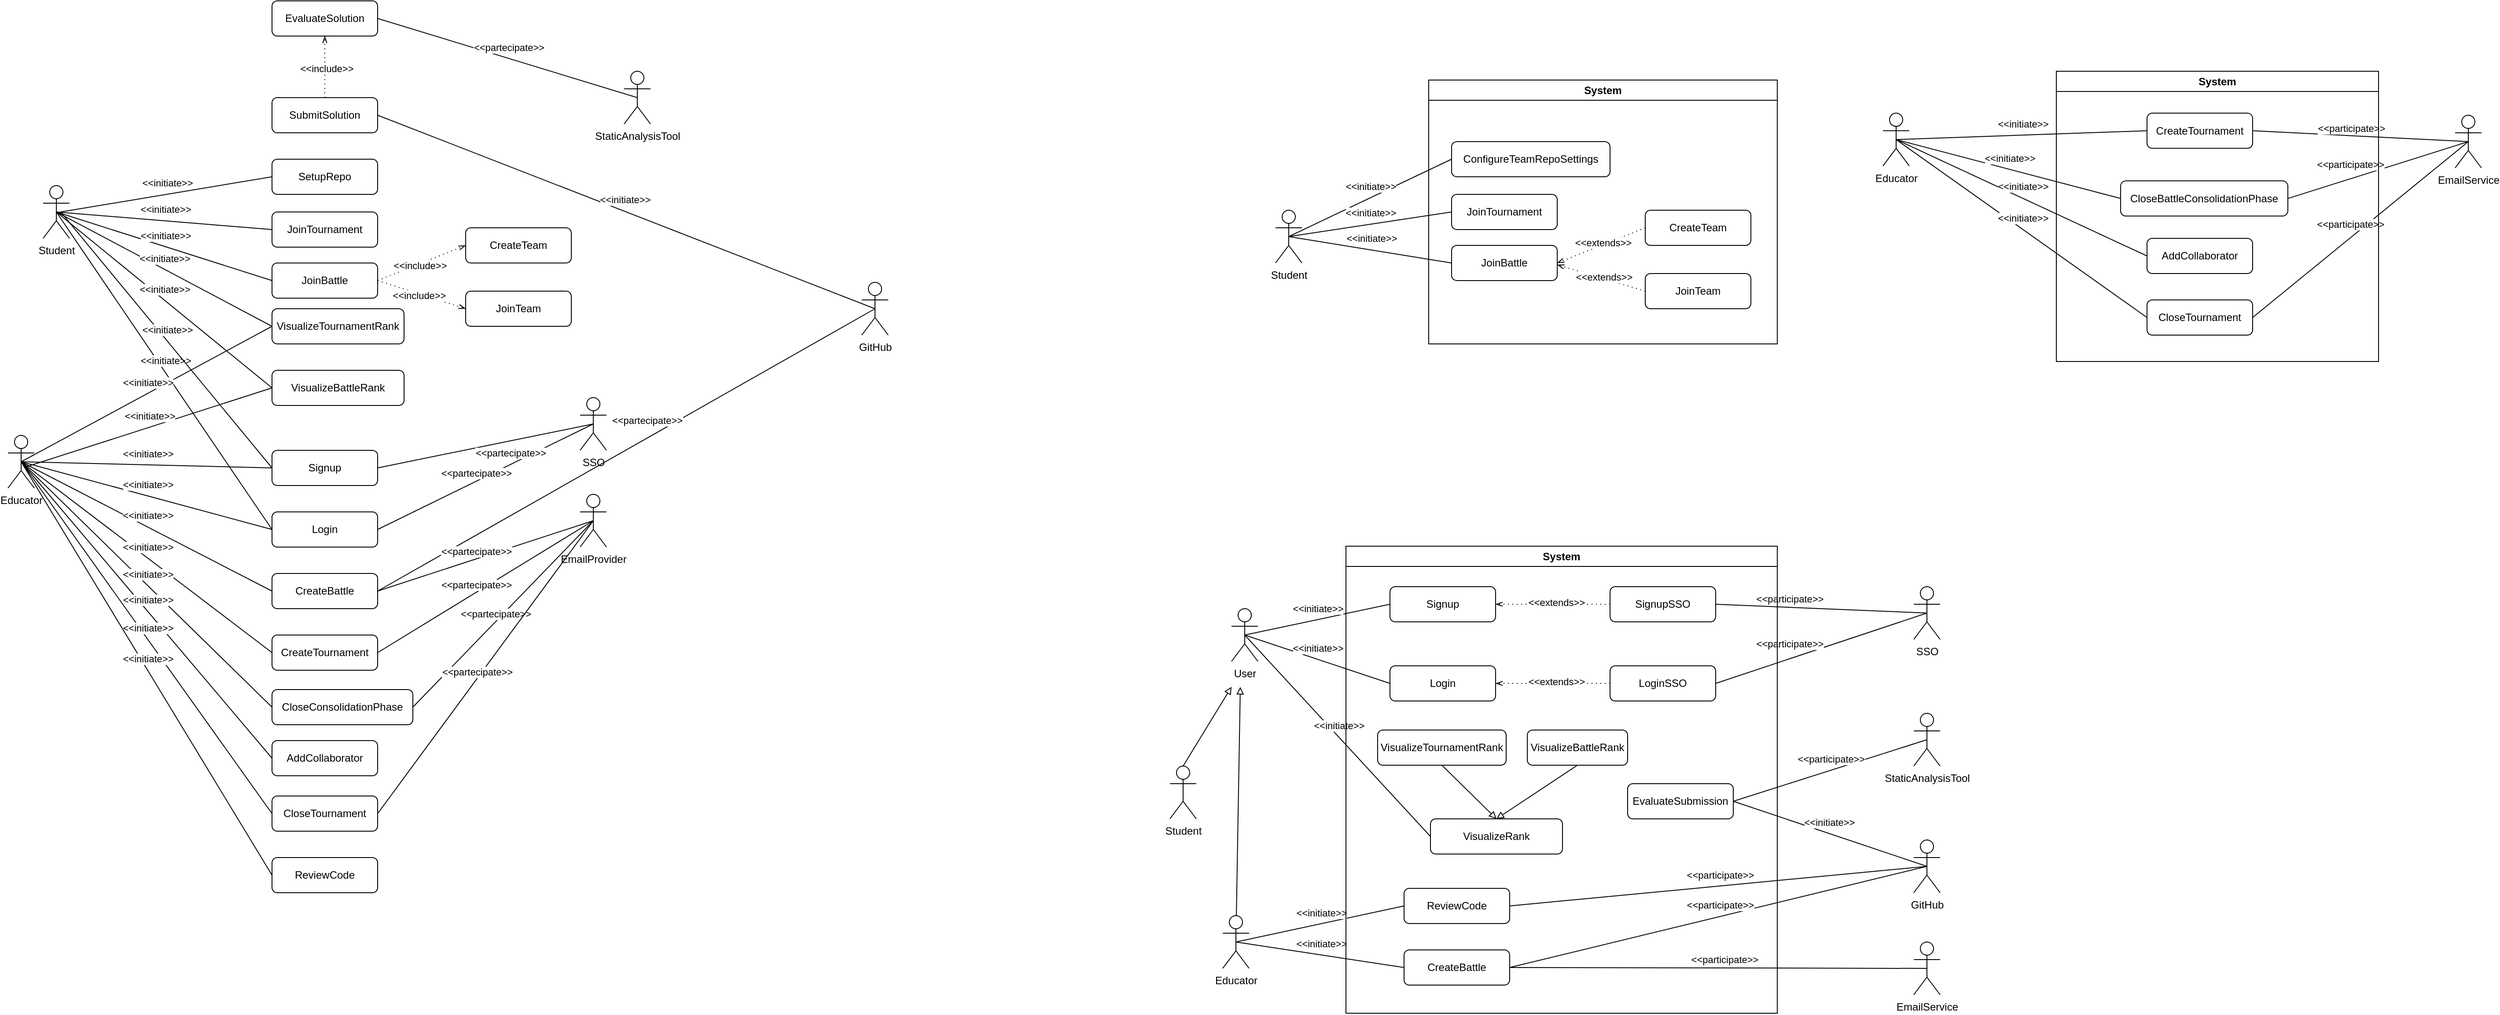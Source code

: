 <mxfile version="22.0.3" type="device">
  <diagram name="Pagina-1" id="O6z_qQVsr-AhyW7QLf9T">
    <mxGraphModel dx="1449" dy="769" grid="1" gridSize="10" guides="1" tooltips="1" connect="1" arrows="1" fold="1" page="1" pageScale="1" pageWidth="1654" pageHeight="2336" math="0" shadow="0">
      <root>
        <mxCell id="0" />
        <mxCell id="1" parent="0" />
        <mxCell id="rVPL7PVAZbZfCyDNaHfz-1" value="StaticAnalysisTool" style="shape=umlActor;verticalLabelPosition=bottom;verticalAlign=top;html=1;outlineConnect=0;" parent="1" vertex="1">
          <mxGeometry x="840" y="250" width="30" height="60" as="geometry" />
        </mxCell>
        <mxCell id="rVPL7PVAZbZfCyDNaHfz-2" value="Student" style="shape=umlActor;verticalLabelPosition=bottom;verticalAlign=top;html=1;outlineConnect=0;" parent="1" vertex="1">
          <mxGeometry x="180" y="380" width="30" height="60" as="geometry" />
        </mxCell>
        <mxCell id="rVPL7PVAZbZfCyDNaHfz-3" value="Educator" style="shape=umlActor;verticalLabelPosition=bottom;verticalAlign=top;html=1;outlineConnect=0;" parent="1" vertex="1">
          <mxGeometry x="140" y="664" width="30" height="60" as="geometry" />
        </mxCell>
        <mxCell id="rVPL7PVAZbZfCyDNaHfz-4" value="SSO" style="shape=umlActor;verticalLabelPosition=bottom;verticalAlign=top;html=1;outlineConnect=0;" parent="1" vertex="1">
          <mxGeometry x="790" y="621" width="30" height="60" as="geometry" />
        </mxCell>
        <mxCell id="rVPL7PVAZbZfCyDNaHfz-6" value="GitHub" style="shape=umlActor;verticalLabelPosition=bottom;verticalAlign=top;html=1;outlineConnect=0;" parent="1" vertex="1">
          <mxGeometry x="1110" y="490" width="30" height="60" as="geometry" />
        </mxCell>
        <mxCell id="rVPL7PVAZbZfCyDNaHfz-9" value="CreateBattle" style="rounded=1;whiteSpace=wrap;html=1;" parent="1" vertex="1">
          <mxGeometry x="440" y="821" width="120" height="40" as="geometry" />
        </mxCell>
        <mxCell id="rVPL7PVAZbZfCyDNaHfz-10" value="CreateTournament" style="rounded=1;whiteSpace=wrap;html=1;" parent="1" vertex="1">
          <mxGeometry x="440" y="891" width="120" height="40" as="geometry" />
        </mxCell>
        <mxCell id="rVPL7PVAZbZfCyDNaHfz-11" value="CloseConsolidationPhase" style="rounded=1;whiteSpace=wrap;html=1;" parent="1" vertex="1">
          <mxGeometry x="440" y="953" width="160" height="40" as="geometry" />
        </mxCell>
        <mxCell id="rVPL7PVAZbZfCyDNaHfz-12" value="CloseTournament" style="rounded=1;whiteSpace=wrap;html=1;" parent="1" vertex="1">
          <mxGeometry x="440" y="1074" width="120" height="40" as="geometry" />
        </mxCell>
        <mxCell id="rVPL7PVAZbZfCyDNaHfz-14" value="Login" style="rounded=1;whiteSpace=wrap;html=1;" parent="1" vertex="1">
          <mxGeometry x="440" y="751" width="120" height="40" as="geometry" />
        </mxCell>
        <mxCell id="rVPL7PVAZbZfCyDNaHfz-15" value="Signup" style="rounded=1;whiteSpace=wrap;html=1;" parent="1" vertex="1">
          <mxGeometry x="440" y="681" width="120" height="40" as="geometry" />
        </mxCell>
        <mxCell id="rVPL7PVAZbZfCyDNaHfz-16" value="SetupRepo" style="rounded=1;whiteSpace=wrap;html=1;" parent="1" vertex="1">
          <mxGeometry x="440" y="350" width="120" height="40" as="geometry" />
        </mxCell>
        <mxCell id="rVPL7PVAZbZfCyDNaHfz-17" value="ReviewCode" style="rounded=1;whiteSpace=wrap;html=1;" parent="1" vertex="1">
          <mxGeometry x="440" y="1144" width="120" height="40" as="geometry" />
        </mxCell>
        <mxCell id="rVPL7PVAZbZfCyDNaHfz-18" value="SubmitSolution" style="rounded=1;whiteSpace=wrap;html=1;" parent="1" vertex="1">
          <mxGeometry x="440" y="280" width="120" height="40" as="geometry" />
        </mxCell>
        <mxCell id="rVPL7PVAZbZfCyDNaHfz-19" value="VisualizeTournamentRank" style="rounded=1;whiteSpace=wrap;html=1;" parent="1" vertex="1">
          <mxGeometry x="440" y="520" width="150" height="40" as="geometry" />
        </mxCell>
        <mxCell id="rVPL7PVAZbZfCyDNaHfz-20" value="EvaluateSolution" style="rounded=1;whiteSpace=wrap;html=1;" parent="1" vertex="1">
          <mxGeometry x="440" y="170" width="120" height="40" as="geometry" />
        </mxCell>
        <mxCell id="rVPL7PVAZbZfCyDNaHfz-21" value="AddCollaborator" style="rounded=1;whiteSpace=wrap;html=1;" parent="1" vertex="1">
          <mxGeometry x="440" y="1011" width="120" height="40" as="geometry" />
        </mxCell>
        <mxCell id="rVPL7PVAZbZfCyDNaHfz-22" value="JoinTournament" style="rounded=1;whiteSpace=wrap;html=1;" parent="1" vertex="1">
          <mxGeometry x="440" y="410" width="120" height="40" as="geometry" />
        </mxCell>
        <mxCell id="rVPL7PVAZbZfCyDNaHfz-23" value="JoinBattle" style="rounded=1;whiteSpace=wrap;html=1;" parent="1" vertex="1">
          <mxGeometry x="440" y="468" width="120" height="40" as="geometry" />
        </mxCell>
        <mxCell id="rVPL7PVAZbZfCyDNaHfz-34" value="" style="fontSize=12;html=1;endFill=0;startFill=0;endSize=6;startSize=6;dashed=1;dashPattern=1 4;endArrow=openThin;startArrow=none;rounded=0;entryX=0.5;entryY=1;entryDx=0;entryDy=0;exitX=0.5;exitY=0;exitDx=0;exitDy=0;" parent="1" source="rVPL7PVAZbZfCyDNaHfz-18" target="rVPL7PVAZbZfCyDNaHfz-20" edge="1">
          <mxGeometry width="160" relative="1" as="geometry">
            <mxPoint x="680" y="410" as="sourcePoint" />
            <mxPoint x="910" y="451" as="targetPoint" />
          </mxGeometry>
        </mxCell>
        <mxCell id="rVPL7PVAZbZfCyDNaHfz-79" value="&amp;lt;&amp;lt;include&amp;gt;&amp;gt;" style="edgeLabel;html=1;align=center;verticalAlign=middle;resizable=0;points=[];" parent="rVPL7PVAZbZfCyDNaHfz-34" vertex="1" connectable="0">
          <mxGeometry x="-0.053" y="-2" relative="1" as="geometry">
            <mxPoint as="offset" />
          </mxGeometry>
        </mxCell>
        <mxCell id="rVPL7PVAZbZfCyDNaHfz-36" value="" style="endArrow=none;html=1;rounded=0;exitX=1;exitY=0.5;exitDx=0;exitDy=0;entryX=0.5;entryY=0.5;entryDx=0;entryDy=0;entryPerimeter=0;" parent="1" source="rVPL7PVAZbZfCyDNaHfz-14" target="rVPL7PVAZbZfCyDNaHfz-4" edge="1">
          <mxGeometry width="50" height="50" relative="1" as="geometry">
            <mxPoint x="740" y="730" as="sourcePoint" />
            <mxPoint x="790" y="680" as="targetPoint" />
          </mxGeometry>
        </mxCell>
        <mxCell id="rVPL7PVAZbZfCyDNaHfz-38" value="&amp;lt;&amp;lt;partecipate&amp;gt;&amp;gt;" style="edgeLabel;html=1;align=center;verticalAlign=middle;resizable=0;points=[];" parent="rVPL7PVAZbZfCyDNaHfz-36" vertex="1" connectable="0">
          <mxGeometry x="-0.087" y="-1" relative="1" as="geometry">
            <mxPoint y="-10" as="offset" />
          </mxGeometry>
        </mxCell>
        <mxCell id="rVPL7PVAZbZfCyDNaHfz-40" value="" style="endArrow=none;html=1;rounded=0;exitX=0.5;exitY=0.5;exitDx=0;exitDy=0;exitPerimeter=0;entryX=0;entryY=0.5;entryDx=0;entryDy=0;" parent="1" source="rVPL7PVAZbZfCyDNaHfz-3" target="rVPL7PVAZbZfCyDNaHfz-14" edge="1">
          <mxGeometry width="50" height="50" relative="1" as="geometry">
            <mxPoint x="420" y="620" as="sourcePoint" />
            <mxPoint x="470" y="570" as="targetPoint" />
          </mxGeometry>
        </mxCell>
        <mxCell id="rVPL7PVAZbZfCyDNaHfz-41" value="&amp;lt;&amp;lt;initiate&amp;gt;&amp;gt;" style="edgeLabel;html=1;align=center;verticalAlign=middle;resizable=0;points=[];" parent="rVPL7PVAZbZfCyDNaHfz-40" vertex="1" connectable="0">
          <mxGeometry x="0.007" relative="1" as="geometry">
            <mxPoint y="-13" as="offset" />
          </mxGeometry>
        </mxCell>
        <mxCell id="rVPL7PVAZbZfCyDNaHfz-42" value="" style="endArrow=none;html=1;rounded=0;exitX=0.5;exitY=0.5;exitDx=0;exitDy=0;exitPerimeter=0;entryX=0;entryY=0.5;entryDx=0;entryDy=0;" parent="1" source="rVPL7PVAZbZfCyDNaHfz-2" target="rVPL7PVAZbZfCyDNaHfz-14" edge="1">
          <mxGeometry width="50" height="50" relative="1" as="geometry">
            <mxPoint x="205" y="600" as="sourcePoint" />
            <mxPoint x="450" y="634" as="targetPoint" />
          </mxGeometry>
        </mxCell>
        <mxCell id="rVPL7PVAZbZfCyDNaHfz-43" value="&amp;lt;&amp;lt;initiate&amp;gt;&amp;gt;" style="edgeLabel;html=1;align=center;verticalAlign=middle;resizable=0;points=[];" parent="rVPL7PVAZbZfCyDNaHfz-42" vertex="1" connectable="0">
          <mxGeometry x="0.007" relative="1" as="geometry">
            <mxPoint y="-13" as="offset" />
          </mxGeometry>
        </mxCell>
        <mxCell id="rVPL7PVAZbZfCyDNaHfz-44" value="" style="endArrow=none;html=1;rounded=0;entryX=0;entryY=0.5;entryDx=0;entryDy=0;" parent="1" target="rVPL7PVAZbZfCyDNaHfz-15" edge="1">
          <mxGeometry width="50" height="50" relative="1" as="geometry">
            <mxPoint x="200" y="410" as="sourcePoint" />
            <mxPoint x="585" y="454" as="targetPoint" />
          </mxGeometry>
        </mxCell>
        <mxCell id="rVPL7PVAZbZfCyDNaHfz-45" value="&amp;lt;&amp;lt;initiate&amp;gt;&amp;gt;" style="edgeLabel;html=1;align=center;verticalAlign=middle;resizable=0;points=[];" parent="rVPL7PVAZbZfCyDNaHfz-44" vertex="1" connectable="0">
          <mxGeometry x="0.007" relative="1" as="geometry">
            <mxPoint y="-13" as="offset" />
          </mxGeometry>
        </mxCell>
        <mxCell id="rVPL7PVAZbZfCyDNaHfz-46" value="" style="endArrow=none;html=1;rounded=0;entryX=0;entryY=0.5;entryDx=0;entryDy=0;exitX=0.5;exitY=0.5;exitDx=0;exitDy=0;exitPerimeter=0;" parent="1" source="rVPL7PVAZbZfCyDNaHfz-3" target="rVPL7PVAZbZfCyDNaHfz-15" edge="1">
          <mxGeometry width="50" height="50" relative="1" as="geometry">
            <mxPoint x="310" y="650" as="sourcePoint" />
            <mxPoint x="555" y="684" as="targetPoint" />
          </mxGeometry>
        </mxCell>
        <mxCell id="rVPL7PVAZbZfCyDNaHfz-47" value="&amp;lt;&amp;lt;initiate&amp;gt;&amp;gt;" style="edgeLabel;html=1;align=center;verticalAlign=middle;resizable=0;points=[];" parent="rVPL7PVAZbZfCyDNaHfz-46" vertex="1" connectable="0">
          <mxGeometry x="0.007" relative="1" as="geometry">
            <mxPoint y="-13" as="offset" />
          </mxGeometry>
        </mxCell>
        <mxCell id="rVPL7PVAZbZfCyDNaHfz-48" value="" style="endArrow=none;html=1;rounded=0;exitX=1;exitY=0.5;exitDx=0;exitDy=0;entryX=0.5;entryY=0.5;entryDx=0;entryDy=0;entryPerimeter=0;" parent="1" source="rVPL7PVAZbZfCyDNaHfz-15" target="rVPL7PVAZbZfCyDNaHfz-4" edge="1">
          <mxGeometry width="50" height="50" relative="1" as="geometry">
            <mxPoint x="680" y="660" as="sourcePoint" />
            <mxPoint x="1050" y="660" as="targetPoint" />
          </mxGeometry>
        </mxCell>
        <mxCell id="rVPL7PVAZbZfCyDNaHfz-49" value="&amp;lt;&amp;lt;partecipate&amp;gt;&amp;gt;" style="edgeLabel;html=1;align=center;verticalAlign=middle;resizable=0;points=[];" parent="rVPL7PVAZbZfCyDNaHfz-48" vertex="1" connectable="0">
          <mxGeometry x="-0.087" y="-1" relative="1" as="geometry">
            <mxPoint x="39" y="5" as="offset" />
          </mxGeometry>
        </mxCell>
        <mxCell id="rVPL7PVAZbZfCyDNaHfz-50" value="" style="endArrow=none;html=1;rounded=0;entryX=0;entryY=0.5;entryDx=0;entryDy=0;" parent="1" target="rVPL7PVAZbZfCyDNaHfz-16" edge="1">
          <mxGeometry width="50" height="50" relative="1" as="geometry">
            <mxPoint x="200" y="410" as="sourcePoint" />
            <mxPoint x="520" y="544" as="targetPoint" />
          </mxGeometry>
        </mxCell>
        <mxCell id="rVPL7PVAZbZfCyDNaHfz-51" value="&amp;lt;&amp;lt;initiate&amp;gt;&amp;gt;" style="edgeLabel;html=1;align=center;verticalAlign=middle;resizable=0;points=[];" parent="rVPL7PVAZbZfCyDNaHfz-50" vertex="1" connectable="0">
          <mxGeometry x="0.007" relative="1" as="geometry">
            <mxPoint y="-13" as="offset" />
          </mxGeometry>
        </mxCell>
        <mxCell id="rVPL7PVAZbZfCyDNaHfz-56" value="" style="endArrow=none;html=1;rounded=0;entryX=0;entryY=0.5;entryDx=0;entryDy=0;exitX=0.5;exitY=0.5;exitDx=0;exitDy=0;exitPerimeter=0;" parent="1" source="rVPL7PVAZbZfCyDNaHfz-2" target="rVPL7PVAZbZfCyDNaHfz-19" edge="1">
          <mxGeometry width="50" height="50" relative="1" as="geometry">
            <mxPoint x="260" y="320" as="sourcePoint" />
            <mxPoint x="500" y="280" as="targetPoint" />
          </mxGeometry>
        </mxCell>
        <mxCell id="rVPL7PVAZbZfCyDNaHfz-57" value="&amp;lt;&amp;lt;initiate&amp;gt;&amp;gt;" style="edgeLabel;html=1;align=center;verticalAlign=middle;resizable=0;points=[];" parent="rVPL7PVAZbZfCyDNaHfz-56" vertex="1" connectable="0">
          <mxGeometry x="0.007" relative="1" as="geometry">
            <mxPoint y="-13" as="offset" />
          </mxGeometry>
        </mxCell>
        <mxCell id="rVPL7PVAZbZfCyDNaHfz-58" value="" style="endArrow=none;html=1;rounded=0;entryX=0;entryY=0.5;entryDx=0;entryDy=0;exitX=0.5;exitY=0.5;exitDx=0;exitDy=0;exitPerimeter=0;" parent="1" source="rVPL7PVAZbZfCyDNaHfz-2" target="rVPL7PVAZbZfCyDNaHfz-22" edge="1">
          <mxGeometry width="50" height="50" relative="1" as="geometry">
            <mxPoint x="320" y="430" as="sourcePoint" />
            <mxPoint x="560" y="390" as="targetPoint" />
          </mxGeometry>
        </mxCell>
        <mxCell id="rVPL7PVAZbZfCyDNaHfz-59" value="&amp;lt;&amp;lt;initiate&amp;gt;&amp;gt;" style="edgeLabel;html=1;align=center;verticalAlign=middle;resizable=0;points=[];" parent="rVPL7PVAZbZfCyDNaHfz-58" vertex="1" connectable="0">
          <mxGeometry x="0.007" relative="1" as="geometry">
            <mxPoint y="-13" as="offset" />
          </mxGeometry>
        </mxCell>
        <mxCell id="rVPL7PVAZbZfCyDNaHfz-60" value="" style="endArrow=none;html=1;rounded=0;entryX=0;entryY=0.5;entryDx=0;entryDy=0;exitX=0.5;exitY=0.5;exitDx=0;exitDy=0;exitPerimeter=0;" parent="1" source="rVPL7PVAZbZfCyDNaHfz-2" target="rVPL7PVAZbZfCyDNaHfz-23" edge="1">
          <mxGeometry width="50" height="50" relative="1" as="geometry">
            <mxPoint x="370" y="450" as="sourcePoint" />
            <mxPoint x="610" y="410" as="targetPoint" />
          </mxGeometry>
        </mxCell>
        <mxCell id="rVPL7PVAZbZfCyDNaHfz-61" value="&amp;lt;&amp;lt;initiate&amp;gt;&amp;gt;" style="edgeLabel;html=1;align=center;verticalAlign=middle;resizable=0;points=[];" parent="rVPL7PVAZbZfCyDNaHfz-60" vertex="1" connectable="0">
          <mxGeometry x="0.007" relative="1" as="geometry">
            <mxPoint y="-13" as="offset" />
          </mxGeometry>
        </mxCell>
        <mxCell id="rVPL7PVAZbZfCyDNaHfz-62" value="" style="endArrow=none;html=1;rounded=0;exitX=0.5;exitY=0.5;exitDx=0;exitDy=0;exitPerimeter=0;entryX=0;entryY=0.5;entryDx=0;entryDy=0;" parent="1" source="rVPL7PVAZbZfCyDNaHfz-3" target="rVPL7PVAZbZfCyDNaHfz-9" edge="1">
          <mxGeometry width="50" height="50" relative="1" as="geometry">
            <mxPoint x="270" y="660" as="sourcePoint" />
            <mxPoint x="515" y="694" as="targetPoint" />
          </mxGeometry>
        </mxCell>
        <mxCell id="rVPL7PVAZbZfCyDNaHfz-63" value="&amp;lt;&amp;lt;initiate&amp;gt;&amp;gt;" style="edgeLabel;html=1;align=center;verticalAlign=middle;resizable=0;points=[];" parent="rVPL7PVAZbZfCyDNaHfz-62" vertex="1" connectable="0">
          <mxGeometry x="0.007" relative="1" as="geometry">
            <mxPoint y="-13" as="offset" />
          </mxGeometry>
        </mxCell>
        <mxCell id="rVPL7PVAZbZfCyDNaHfz-64" value="" style="endArrow=none;html=1;rounded=0;exitX=1;exitY=0.5;exitDx=0;exitDy=0;entryX=0.5;entryY=0.5;entryDx=0;entryDy=0;entryPerimeter=0;" parent="1" source="rVPL7PVAZbZfCyDNaHfz-9" target="rVPL7PVAZbZfCyDNaHfz-6" edge="1">
          <mxGeometry width="50" height="50" relative="1" as="geometry">
            <mxPoint x="730" y="360" as="sourcePoint" />
            <mxPoint x="975" y="394" as="targetPoint" />
          </mxGeometry>
        </mxCell>
        <mxCell id="rVPL7PVAZbZfCyDNaHfz-65" value="&amp;lt;&amp;lt;partecipate&amp;gt;&amp;gt;" style="edgeLabel;html=1;align=center;verticalAlign=middle;resizable=0;points=[];" parent="rVPL7PVAZbZfCyDNaHfz-64" vertex="1" connectable="0">
          <mxGeometry x="0.007" relative="1" as="geometry">
            <mxPoint x="21" y="-33" as="offset" />
          </mxGeometry>
        </mxCell>
        <mxCell id="rVPL7PVAZbZfCyDNaHfz-66" value="" style="endArrow=none;html=1;rounded=0;exitX=1;exitY=0.5;exitDx=0;exitDy=0;entryX=0.5;entryY=0.5;entryDx=0;entryDy=0;entryPerimeter=0;" parent="1" source="rVPL7PVAZbZfCyDNaHfz-20" target="rVPL7PVAZbZfCyDNaHfz-1" edge="1">
          <mxGeometry width="50" height="50" relative="1" as="geometry">
            <mxPoint x="790" y="440" as="sourcePoint" />
            <mxPoint x="1035" y="474" as="targetPoint" />
          </mxGeometry>
        </mxCell>
        <mxCell id="rVPL7PVAZbZfCyDNaHfz-67" value="&amp;lt;&amp;lt;partecipate&amp;gt;&amp;gt;" style="edgeLabel;html=1;align=center;verticalAlign=middle;resizable=0;points=[];" parent="rVPL7PVAZbZfCyDNaHfz-66" vertex="1" connectable="0">
          <mxGeometry x="0.007" relative="1" as="geometry">
            <mxPoint y="-13" as="offset" />
          </mxGeometry>
        </mxCell>
        <mxCell id="rVPL7PVAZbZfCyDNaHfz-68" value="" style="endArrow=none;html=1;rounded=0;exitX=0.5;exitY=0.5;exitDx=0;exitDy=0;exitPerimeter=0;entryX=0;entryY=0.5;entryDx=0;entryDy=0;" parent="1" source="rVPL7PVAZbZfCyDNaHfz-3" target="rVPL7PVAZbZfCyDNaHfz-10" edge="1">
          <mxGeometry width="50" height="50" relative="1" as="geometry">
            <mxPoint x="280" y="670" as="sourcePoint" />
            <mxPoint x="525" y="774" as="targetPoint" />
          </mxGeometry>
        </mxCell>
        <mxCell id="rVPL7PVAZbZfCyDNaHfz-69" value="&amp;lt;&amp;lt;initiate&amp;gt;&amp;gt;" style="edgeLabel;html=1;align=center;verticalAlign=middle;resizable=0;points=[];" parent="rVPL7PVAZbZfCyDNaHfz-68" vertex="1" connectable="0">
          <mxGeometry x="0.007" relative="1" as="geometry">
            <mxPoint y="-13" as="offset" />
          </mxGeometry>
        </mxCell>
        <mxCell id="rVPL7PVAZbZfCyDNaHfz-70" value="" style="endArrow=none;html=1;rounded=0;exitX=0.5;exitY=0.5;exitDx=0;exitDy=0;exitPerimeter=0;entryX=0;entryY=0.5;entryDx=0;entryDy=0;" parent="1" source="rVPL7PVAZbZfCyDNaHfz-3" target="rVPL7PVAZbZfCyDNaHfz-11" edge="1">
          <mxGeometry width="50" height="50" relative="1" as="geometry">
            <mxPoint x="320" y="720" as="sourcePoint" />
            <mxPoint x="565" y="894" as="targetPoint" />
          </mxGeometry>
        </mxCell>
        <mxCell id="rVPL7PVAZbZfCyDNaHfz-71" value="&amp;lt;&amp;lt;initiate&amp;gt;&amp;gt;" style="edgeLabel;html=1;align=center;verticalAlign=middle;resizable=0;points=[];" parent="rVPL7PVAZbZfCyDNaHfz-70" vertex="1" connectable="0">
          <mxGeometry x="0.007" relative="1" as="geometry">
            <mxPoint y="-13" as="offset" />
          </mxGeometry>
        </mxCell>
        <mxCell id="rVPL7PVAZbZfCyDNaHfz-72" value="" style="endArrow=none;html=1;rounded=0;exitX=0.5;exitY=0.5;exitDx=0;exitDy=0;exitPerimeter=0;entryX=0;entryY=0.5;entryDx=0;entryDy=0;" parent="1" source="rVPL7PVAZbZfCyDNaHfz-3" target="rVPL7PVAZbZfCyDNaHfz-21" edge="1">
          <mxGeometry width="50" height="50" relative="1" as="geometry">
            <mxPoint x="290" y="790" as="sourcePoint" />
            <mxPoint x="535" y="964" as="targetPoint" />
          </mxGeometry>
        </mxCell>
        <mxCell id="rVPL7PVAZbZfCyDNaHfz-73" value="&amp;lt;&amp;lt;initiate&amp;gt;&amp;gt;" style="edgeLabel;html=1;align=center;verticalAlign=middle;resizable=0;points=[];" parent="rVPL7PVAZbZfCyDNaHfz-72" vertex="1" connectable="0">
          <mxGeometry x="0.007" relative="1" as="geometry">
            <mxPoint y="-13" as="offset" />
          </mxGeometry>
        </mxCell>
        <mxCell id="rVPL7PVAZbZfCyDNaHfz-74" value="" style="endArrow=none;html=1;rounded=0;exitX=0.5;exitY=0.5;exitDx=0;exitDy=0;exitPerimeter=0;entryX=0;entryY=0.5;entryDx=0;entryDy=0;" parent="1" source="rVPL7PVAZbZfCyDNaHfz-3" target="rVPL7PVAZbZfCyDNaHfz-12" edge="1">
          <mxGeometry width="50" height="50" relative="1" as="geometry">
            <mxPoint x="280" y="780" as="sourcePoint" />
            <mxPoint x="525" y="1074" as="targetPoint" />
          </mxGeometry>
        </mxCell>
        <mxCell id="rVPL7PVAZbZfCyDNaHfz-75" value="&amp;lt;&amp;lt;initiate&amp;gt;&amp;gt;" style="edgeLabel;html=1;align=center;verticalAlign=middle;resizable=0;points=[];" parent="rVPL7PVAZbZfCyDNaHfz-74" vertex="1" connectable="0">
          <mxGeometry x="0.007" relative="1" as="geometry">
            <mxPoint y="-13" as="offset" />
          </mxGeometry>
        </mxCell>
        <mxCell id="rVPL7PVAZbZfCyDNaHfz-76" value="" style="endArrow=none;html=1;rounded=0;exitX=0.5;exitY=0.5;exitDx=0;exitDy=0;exitPerimeter=0;entryX=0;entryY=0.5;entryDx=0;entryDy=0;" parent="1" source="rVPL7PVAZbZfCyDNaHfz-3" target="rVPL7PVAZbZfCyDNaHfz-17" edge="1">
          <mxGeometry width="50" height="50" relative="1" as="geometry">
            <mxPoint x="270" y="890" as="sourcePoint" />
            <mxPoint x="515" y="1247" as="targetPoint" />
          </mxGeometry>
        </mxCell>
        <mxCell id="rVPL7PVAZbZfCyDNaHfz-77" value="&amp;lt;&amp;lt;initiate&amp;gt;&amp;gt;" style="edgeLabel;html=1;align=center;verticalAlign=middle;resizable=0;points=[];" parent="rVPL7PVAZbZfCyDNaHfz-76" vertex="1" connectable="0">
          <mxGeometry x="0.007" relative="1" as="geometry">
            <mxPoint y="-13" as="offset" />
          </mxGeometry>
        </mxCell>
        <mxCell id="rVPL7PVAZbZfCyDNaHfz-81" value="" style="endArrow=none;html=1;rounded=0;exitX=0.5;exitY=0.5;exitDx=0;exitDy=0;exitPerimeter=0;entryX=1;entryY=0.5;entryDx=0;entryDy=0;" parent="1" source="rVPL7PVAZbZfCyDNaHfz-6" target="rVPL7PVAZbZfCyDNaHfz-18" edge="1">
          <mxGeometry width="50" height="50" relative="1" as="geometry">
            <mxPoint x="970" y="390" as="sourcePoint" />
            <mxPoint x="1215" y="747" as="targetPoint" />
          </mxGeometry>
        </mxCell>
        <mxCell id="rVPL7PVAZbZfCyDNaHfz-82" value="&amp;lt;&amp;lt;initiate&amp;gt;&amp;gt;" style="edgeLabel;html=1;align=center;verticalAlign=middle;resizable=0;points=[];" parent="rVPL7PVAZbZfCyDNaHfz-81" vertex="1" connectable="0">
          <mxGeometry x="0.007" relative="1" as="geometry">
            <mxPoint y="-13" as="offset" />
          </mxGeometry>
        </mxCell>
        <mxCell id="rVPL7PVAZbZfCyDNaHfz-83" value="" style="endArrow=none;html=1;rounded=0;entryX=0;entryY=0.5;entryDx=0;entryDy=0;exitX=0.5;exitY=0.5;exitDx=0;exitDy=0;exitPerimeter=0;" parent="1" source="rVPL7PVAZbZfCyDNaHfz-3" target="rVPL7PVAZbZfCyDNaHfz-19" edge="1">
          <mxGeometry width="50" height="50" relative="1" as="geometry">
            <mxPoint x="200" y="540" as="sourcePoint" />
            <mxPoint x="445" y="360" as="targetPoint" />
          </mxGeometry>
        </mxCell>
        <mxCell id="rVPL7PVAZbZfCyDNaHfz-84" value="&amp;lt;&amp;lt;initiate&amp;gt;&amp;gt;" style="edgeLabel;html=1;align=center;verticalAlign=middle;resizable=0;points=[];" parent="rVPL7PVAZbZfCyDNaHfz-83" vertex="1" connectable="0">
          <mxGeometry x="0.007" relative="1" as="geometry">
            <mxPoint y="-13" as="offset" />
          </mxGeometry>
        </mxCell>
        <mxCell id="rVPL7PVAZbZfCyDNaHfz-86" value="EmailProvider" style="shape=umlActor;verticalLabelPosition=bottom;verticalAlign=top;html=1;outlineConnect=0;" parent="1" vertex="1">
          <mxGeometry x="790" y="731" width="30" height="60" as="geometry" />
        </mxCell>
        <mxCell id="rVPL7PVAZbZfCyDNaHfz-89" value="" style="endArrow=none;html=1;rounded=0;exitX=1;exitY=0.5;exitDx=0;exitDy=0;entryX=0.5;entryY=0.5;entryDx=0;entryDy=0;entryPerimeter=0;" parent="1" source="rVPL7PVAZbZfCyDNaHfz-9" target="rVPL7PVAZbZfCyDNaHfz-86" edge="1">
          <mxGeometry width="50" height="50" relative="1" as="geometry">
            <mxPoint x="710" y="750" as="sourcePoint" />
            <mxPoint x="962" y="779" as="targetPoint" />
          </mxGeometry>
        </mxCell>
        <mxCell id="rVPL7PVAZbZfCyDNaHfz-90" value="&amp;lt;&amp;lt;partecipate&amp;gt;&amp;gt;" style="edgeLabel;html=1;align=center;verticalAlign=middle;resizable=0;points=[];" parent="rVPL7PVAZbZfCyDNaHfz-89" vertex="1" connectable="0">
          <mxGeometry x="-0.087" y="-1" relative="1" as="geometry">
            <mxPoint y="-10" as="offset" />
          </mxGeometry>
        </mxCell>
        <mxCell id="rVPL7PVAZbZfCyDNaHfz-91" value="" style="endArrow=none;html=1;rounded=0;exitX=1;exitY=0.5;exitDx=0;exitDy=0;entryX=0.5;entryY=0.5;entryDx=0;entryDy=0;entryPerimeter=0;" parent="1" source="rVPL7PVAZbZfCyDNaHfz-10" target="rVPL7PVAZbZfCyDNaHfz-86" edge="1">
          <mxGeometry width="50" height="50" relative="1" as="geometry">
            <mxPoint x="670" y="820" as="sourcePoint" />
            <mxPoint x="922" y="849" as="targetPoint" />
          </mxGeometry>
        </mxCell>
        <mxCell id="rVPL7PVAZbZfCyDNaHfz-92" value="&amp;lt;&amp;lt;partecipate&amp;gt;&amp;gt;" style="edgeLabel;html=1;align=center;verticalAlign=middle;resizable=0;points=[];" parent="rVPL7PVAZbZfCyDNaHfz-91" vertex="1" connectable="0">
          <mxGeometry x="-0.087" y="-1" relative="1" as="geometry">
            <mxPoint y="-10" as="offset" />
          </mxGeometry>
        </mxCell>
        <mxCell id="rVPL7PVAZbZfCyDNaHfz-93" value="" style="endArrow=none;html=1;rounded=0;exitX=1;exitY=0.5;exitDx=0;exitDy=0;entryX=0.5;entryY=0.5;entryDx=0;entryDy=0;entryPerimeter=0;" parent="1" source="rVPL7PVAZbZfCyDNaHfz-11" target="rVPL7PVAZbZfCyDNaHfz-86" edge="1">
          <mxGeometry width="50" height="50" relative="1" as="geometry">
            <mxPoint x="660" y="840" as="sourcePoint" />
            <mxPoint x="905" y="790" as="targetPoint" />
          </mxGeometry>
        </mxCell>
        <mxCell id="rVPL7PVAZbZfCyDNaHfz-94" value="&amp;lt;&amp;lt;partecipate&amp;gt;&amp;gt;" style="edgeLabel;html=1;align=center;verticalAlign=middle;resizable=0;points=[];" parent="rVPL7PVAZbZfCyDNaHfz-93" vertex="1" connectable="0">
          <mxGeometry x="-0.087" y="-1" relative="1" as="geometry">
            <mxPoint y="-10" as="offset" />
          </mxGeometry>
        </mxCell>
        <mxCell id="rVPL7PVAZbZfCyDNaHfz-95" value="" style="endArrow=none;html=1;rounded=0;exitX=1;exitY=0.5;exitDx=0;exitDy=0;entryX=0.5;entryY=0.5;entryDx=0;entryDy=0;entryPerimeter=0;" parent="1" source="rVPL7PVAZbZfCyDNaHfz-12" target="rVPL7PVAZbZfCyDNaHfz-86" edge="1">
          <mxGeometry width="50" height="50" relative="1" as="geometry">
            <mxPoint x="660" y="910" as="sourcePoint" />
            <mxPoint x="905" y="860" as="targetPoint" />
          </mxGeometry>
        </mxCell>
        <mxCell id="rVPL7PVAZbZfCyDNaHfz-96" value="&amp;lt;&amp;lt;partecipate&amp;gt;&amp;gt;" style="edgeLabel;html=1;align=center;verticalAlign=middle;resizable=0;points=[];" parent="rVPL7PVAZbZfCyDNaHfz-95" vertex="1" connectable="0">
          <mxGeometry x="-0.087" y="-1" relative="1" as="geometry">
            <mxPoint y="-10" as="offset" />
          </mxGeometry>
        </mxCell>
        <mxCell id="PyNmNO64CMn-PJXGECaU-3" value="CreateTeam" style="rounded=1;whiteSpace=wrap;html=1;" parent="1" vertex="1">
          <mxGeometry x="660" y="428" width="120" height="40" as="geometry" />
        </mxCell>
        <mxCell id="PyNmNO64CMn-PJXGECaU-4" value="JoinTeam" style="rounded=1;whiteSpace=wrap;html=1;" parent="1" vertex="1">
          <mxGeometry x="660" y="500" width="120" height="40" as="geometry" />
        </mxCell>
        <mxCell id="PyNmNO64CMn-PJXGECaU-7" value="" style="fontSize=12;html=1;endFill=0;startFill=0;endSize=6;startSize=6;dashed=1;dashPattern=1 4;endArrow=openThin;startArrow=none;rounded=0;entryX=0;entryY=0.5;entryDx=0;entryDy=0;exitX=1;exitY=0.5;exitDx=0;exitDy=0;" parent="1" source="rVPL7PVAZbZfCyDNaHfz-23" target="PyNmNO64CMn-PJXGECaU-3" edge="1">
          <mxGeometry width="160" relative="1" as="geometry">
            <mxPoint x="630" y="390" as="sourcePoint" />
            <mxPoint x="630" y="320" as="targetPoint" />
          </mxGeometry>
        </mxCell>
        <mxCell id="PyNmNO64CMn-PJXGECaU-8" value="&amp;lt;&amp;lt;include&amp;gt;&amp;gt;" style="edgeLabel;html=1;align=center;verticalAlign=middle;resizable=0;points=[];" parent="PyNmNO64CMn-PJXGECaU-7" vertex="1" connectable="0">
          <mxGeometry x="-0.053" y="-2" relative="1" as="geometry">
            <mxPoint as="offset" />
          </mxGeometry>
        </mxCell>
        <mxCell id="PyNmNO64CMn-PJXGECaU-9" value="" style="fontSize=12;html=1;endFill=0;startFill=0;endSize=6;startSize=6;dashed=1;dashPattern=1 4;endArrow=openThin;startArrow=none;rounded=0;entryX=0;entryY=0.5;entryDx=0;entryDy=0;exitX=1;exitY=0.5;exitDx=0;exitDy=0;" parent="1" source="rVPL7PVAZbZfCyDNaHfz-23" target="PyNmNO64CMn-PJXGECaU-4" edge="1">
          <mxGeometry width="160" relative="1" as="geometry">
            <mxPoint x="630" y="500" as="sourcePoint" />
            <mxPoint x="630" y="430" as="targetPoint" />
          </mxGeometry>
        </mxCell>
        <mxCell id="PyNmNO64CMn-PJXGECaU-10" value="&amp;lt;&amp;lt;include&amp;gt;&amp;gt;" style="edgeLabel;html=1;align=center;verticalAlign=middle;resizable=0;points=[];" parent="PyNmNO64CMn-PJXGECaU-9" vertex="1" connectable="0">
          <mxGeometry x="-0.053" y="-2" relative="1" as="geometry">
            <mxPoint as="offset" />
          </mxGeometry>
        </mxCell>
        <mxCell id="PyNmNO64CMn-PJXGECaU-11" value="VisualizeBattleRank" style="rounded=1;whiteSpace=wrap;html=1;" parent="1" vertex="1">
          <mxGeometry x="440" y="590" width="150" height="40" as="geometry" />
        </mxCell>
        <mxCell id="PyNmNO64CMn-PJXGECaU-12" value="" style="endArrow=none;html=1;rounded=0;entryX=0;entryY=0.5;entryDx=0;entryDy=0;" parent="1" target="PyNmNO64CMn-PJXGECaU-11" edge="1">
          <mxGeometry width="50" height="50" relative="1" as="geometry">
            <mxPoint x="160" y="700" as="sourcePoint" />
            <mxPoint x="655" y="730" as="targetPoint" />
          </mxGeometry>
        </mxCell>
        <mxCell id="PyNmNO64CMn-PJXGECaU-13" value="&amp;lt;&amp;lt;initiate&amp;gt;&amp;gt;" style="edgeLabel;html=1;align=center;verticalAlign=middle;resizable=0;points=[];" parent="PyNmNO64CMn-PJXGECaU-12" vertex="1" connectable="0">
          <mxGeometry x="0.007" relative="1" as="geometry">
            <mxPoint y="-13" as="offset" />
          </mxGeometry>
        </mxCell>
        <mxCell id="PyNmNO64CMn-PJXGECaU-14" value="" style="endArrow=none;html=1;rounded=0;entryX=0;entryY=0.5;entryDx=0;entryDy=0;exitX=0.5;exitY=0.5;exitDx=0;exitDy=0;exitPerimeter=0;" parent="1" source="rVPL7PVAZbZfCyDNaHfz-2" target="PyNmNO64CMn-PJXGECaU-11" edge="1">
          <mxGeometry width="50" height="50" relative="1" as="geometry">
            <mxPoint x="410" y="590" as="sourcePoint" />
            <mxPoint x="655" y="720" as="targetPoint" />
          </mxGeometry>
        </mxCell>
        <mxCell id="PyNmNO64CMn-PJXGECaU-15" value="&amp;lt;&amp;lt;initiate&amp;gt;&amp;gt;" style="edgeLabel;html=1;align=center;verticalAlign=middle;resizable=0;points=[];" parent="PyNmNO64CMn-PJXGECaU-14" vertex="1" connectable="0">
          <mxGeometry x="0.007" relative="1" as="geometry">
            <mxPoint y="-13" as="offset" />
          </mxGeometry>
        </mxCell>
        <mxCell id="PyNmNO64CMn-PJXGECaU-16" value="Student" style="shape=umlActor;verticalLabelPosition=bottom;verticalAlign=top;html=1;outlineConnect=0;" parent="1" vertex="1">
          <mxGeometry x="1580" y="408" width="30" height="60" as="geometry" />
        </mxCell>
        <mxCell id="PyNmNO64CMn-PJXGECaU-17" value="ConfigureTeamRepoSettings" style="rounded=1;whiteSpace=wrap;html=1;" parent="1" vertex="1">
          <mxGeometry x="1780" y="330" width="180" height="40" as="geometry" />
        </mxCell>
        <mxCell id="PyNmNO64CMn-PJXGECaU-18" value="JoinTournament" style="rounded=1;whiteSpace=wrap;html=1;" parent="1" vertex="1">
          <mxGeometry x="1780" y="390" width="120" height="40" as="geometry" />
        </mxCell>
        <mxCell id="PyNmNO64CMn-PJXGECaU-19" value="JoinBattle" style="rounded=1;whiteSpace=wrap;html=1;" parent="1" vertex="1">
          <mxGeometry x="1780" y="448" width="120" height="40" as="geometry" />
        </mxCell>
        <mxCell id="PyNmNO64CMn-PJXGECaU-21" value="" style="endArrow=none;html=1;rounded=0;entryX=0;entryY=0.5;entryDx=0;entryDy=0;exitX=0.5;exitY=0.5;exitDx=0;exitDy=0;exitPerimeter=0;" parent="1" source="PyNmNO64CMn-PJXGECaU-16" target="PyNmNO64CMn-PJXGECaU-17" edge="1">
          <mxGeometry width="50" height="50" relative="1" as="geometry">
            <mxPoint x="1540" y="390" as="sourcePoint" />
            <mxPoint x="1860" y="524" as="targetPoint" />
          </mxGeometry>
        </mxCell>
        <mxCell id="PyNmNO64CMn-PJXGECaU-22" value="&amp;lt;&amp;lt;initiate&amp;gt;&amp;gt;" style="edgeLabel;html=1;align=center;verticalAlign=middle;resizable=0;points=[];" parent="PyNmNO64CMn-PJXGECaU-21" vertex="1" connectable="0">
          <mxGeometry x="0.007" relative="1" as="geometry">
            <mxPoint y="-13" as="offset" />
          </mxGeometry>
        </mxCell>
        <mxCell id="PyNmNO64CMn-PJXGECaU-25" value="" style="endArrow=none;html=1;rounded=0;entryX=0;entryY=0.5;entryDx=0;entryDy=0;exitX=0.5;exitY=0.5;exitDx=0;exitDy=0;exitPerimeter=0;" parent="1" source="PyNmNO64CMn-PJXGECaU-16" target="PyNmNO64CMn-PJXGECaU-18" edge="1">
          <mxGeometry width="50" height="50" relative="1" as="geometry">
            <mxPoint x="1660" y="410" as="sourcePoint" />
            <mxPoint x="1900" y="370" as="targetPoint" />
          </mxGeometry>
        </mxCell>
        <mxCell id="PyNmNO64CMn-PJXGECaU-26" value="&amp;lt;&amp;lt;initiate&amp;gt;&amp;gt;" style="edgeLabel;html=1;align=center;verticalAlign=middle;resizable=0;points=[];" parent="PyNmNO64CMn-PJXGECaU-25" vertex="1" connectable="0">
          <mxGeometry x="0.007" relative="1" as="geometry">
            <mxPoint y="-13" as="offset" />
          </mxGeometry>
        </mxCell>
        <mxCell id="PyNmNO64CMn-PJXGECaU-27" value="" style="endArrow=none;html=1;rounded=0;entryX=0;entryY=0.5;entryDx=0;entryDy=0;exitX=0.5;exitY=0.5;exitDx=0;exitDy=0;exitPerimeter=0;" parent="1" source="PyNmNO64CMn-PJXGECaU-16" target="PyNmNO64CMn-PJXGECaU-19" edge="1">
          <mxGeometry width="50" height="50" relative="1" as="geometry">
            <mxPoint x="1710" y="430" as="sourcePoint" />
            <mxPoint x="1950" y="390" as="targetPoint" />
          </mxGeometry>
        </mxCell>
        <mxCell id="PyNmNO64CMn-PJXGECaU-28" value="&amp;lt;&amp;lt;initiate&amp;gt;&amp;gt;" style="edgeLabel;html=1;align=center;verticalAlign=middle;resizable=0;points=[];" parent="PyNmNO64CMn-PJXGECaU-27" vertex="1" connectable="0">
          <mxGeometry x="0.007" relative="1" as="geometry">
            <mxPoint y="-13" as="offset" />
          </mxGeometry>
        </mxCell>
        <mxCell id="PyNmNO64CMn-PJXGECaU-29" value="CreateTeam" style="rounded=1;whiteSpace=wrap;html=1;" parent="1" vertex="1">
          <mxGeometry x="2000" y="408" width="120" height="40" as="geometry" />
        </mxCell>
        <mxCell id="PyNmNO64CMn-PJXGECaU-30" value="JoinTeam" style="rounded=1;whiteSpace=wrap;html=1;" parent="1" vertex="1">
          <mxGeometry x="2000" y="480" width="120" height="40" as="geometry" />
        </mxCell>
        <mxCell id="PyNmNO64CMn-PJXGECaU-31" value="" style="fontSize=12;html=1;endFill=0;startFill=0;endSize=6;startSize=6;dashed=1;dashPattern=1 4;endArrow=openThin;startArrow=none;rounded=0;entryX=1;entryY=0.5;entryDx=0;entryDy=0;exitX=0;exitY=0.5;exitDx=0;exitDy=0;" parent="1" source="PyNmNO64CMn-PJXGECaU-29" target="PyNmNO64CMn-PJXGECaU-19" edge="1">
          <mxGeometry width="160" relative="1" as="geometry">
            <mxPoint x="1970" y="370" as="sourcePoint" />
            <mxPoint x="1970" y="300" as="targetPoint" />
          </mxGeometry>
        </mxCell>
        <mxCell id="PyNmNO64CMn-PJXGECaU-32" value="&amp;lt;&amp;lt;extends&amp;gt;&amp;gt;" style="edgeLabel;html=1;align=center;verticalAlign=middle;resizable=0;points=[];" parent="PyNmNO64CMn-PJXGECaU-31" vertex="1" connectable="0">
          <mxGeometry x="-0.053" y="-2" relative="1" as="geometry">
            <mxPoint as="offset" />
          </mxGeometry>
        </mxCell>
        <mxCell id="PyNmNO64CMn-PJXGECaU-33" value="" style="fontSize=12;html=1;endFill=0;startFill=0;endSize=6;startSize=6;dashed=1;dashPattern=1 4;endArrow=openThin;startArrow=none;rounded=0;exitX=0;exitY=0.5;exitDx=0;exitDy=0;" parent="1" source="PyNmNO64CMn-PJXGECaU-30" edge="1">
          <mxGeometry width="160" relative="1" as="geometry">
            <mxPoint x="1970" y="480" as="sourcePoint" />
            <mxPoint x="1900" y="470" as="targetPoint" />
          </mxGeometry>
        </mxCell>
        <mxCell id="PyNmNO64CMn-PJXGECaU-34" value="&amp;lt;&amp;lt;extends&amp;gt;&amp;gt;" style="edgeLabel;html=1;align=center;verticalAlign=middle;resizable=0;points=[];" parent="PyNmNO64CMn-PJXGECaU-33" vertex="1" connectable="0">
          <mxGeometry x="-0.053" y="-2" relative="1" as="geometry">
            <mxPoint as="offset" />
          </mxGeometry>
        </mxCell>
        <mxCell id="PyNmNO64CMn-PJXGECaU-36" value="StaticAnalysisTool" style="shape=umlActor;verticalLabelPosition=bottom;verticalAlign=top;html=1;outlineConnect=0;" parent="1" vertex="1">
          <mxGeometry x="2305" y="980" width="30" height="60" as="geometry" />
        </mxCell>
        <mxCell id="PyNmNO64CMn-PJXGECaU-37" value="Student" style="shape=umlActor;verticalLabelPosition=bottom;verticalAlign=top;html=1;outlineConnect=0;" parent="1" vertex="1">
          <mxGeometry x="1460" y="1040" width="30" height="60" as="geometry" />
        </mxCell>
        <mxCell id="PyNmNO64CMn-PJXGECaU-38" value="Educator" style="shape=umlActor;verticalLabelPosition=bottom;verticalAlign=top;html=1;outlineConnect=0;" parent="1" vertex="1">
          <mxGeometry x="1520" y="1210" width="30" height="60" as="geometry" />
        </mxCell>
        <mxCell id="PyNmNO64CMn-PJXGECaU-39" value="SSO" style="shape=umlActor;verticalLabelPosition=bottom;verticalAlign=top;html=1;outlineConnect=0;" parent="1" vertex="1">
          <mxGeometry x="2305" y="836" width="30" height="60" as="geometry" />
        </mxCell>
        <mxCell id="PyNmNO64CMn-PJXGECaU-40" value="GitHub" style="shape=umlActor;verticalLabelPosition=bottom;verticalAlign=top;html=1;outlineConnect=0;" parent="1" vertex="1">
          <mxGeometry x="2305" y="1124" width="30" height="60" as="geometry" />
        </mxCell>
        <mxCell id="PyNmNO64CMn-PJXGECaU-42" value="Login" style="rounded=1;whiteSpace=wrap;html=1;" parent="1" vertex="1">
          <mxGeometry x="1710" y="926" width="120" height="40" as="geometry" />
        </mxCell>
        <mxCell id="PyNmNO64CMn-PJXGECaU-43" value="Signup" style="rounded=1;whiteSpace=wrap;html=1;" parent="1" vertex="1">
          <mxGeometry x="1710" y="836" width="120" height="40" as="geometry" />
        </mxCell>
        <mxCell id="PyNmNO64CMn-PJXGECaU-52" value="" style="endArrow=none;html=1;rounded=0;exitX=1;exitY=0.5;exitDx=0;exitDy=0;entryX=0.5;entryY=0.5;entryDx=0;entryDy=0;entryPerimeter=0;" parent="1" source="vC8SmCfWpqFQRWsowJGh-3" target="PyNmNO64CMn-PJXGECaU-39" edge="1">
          <mxGeometry width="50" height="50" relative="1" as="geometry">
            <mxPoint x="2010" y="1241" as="sourcePoint" />
            <mxPoint x="2060" y="1191" as="targetPoint" />
          </mxGeometry>
        </mxCell>
        <mxCell id="PyNmNO64CMn-PJXGECaU-53" value="&amp;lt;&amp;lt;participate&amp;gt;&amp;gt;" style="edgeLabel;html=1;align=center;verticalAlign=middle;resizable=0;points=[];" parent="PyNmNO64CMn-PJXGECaU-52" vertex="1" connectable="0">
          <mxGeometry x="-0.087" y="-1" relative="1" as="geometry">
            <mxPoint x="-26" y="-10" as="offset" />
          </mxGeometry>
        </mxCell>
        <mxCell id="PyNmNO64CMn-PJXGECaU-54" value="" style="endArrow=none;html=1;rounded=0;exitX=0.5;exitY=0.5;exitDx=0;exitDy=0;exitPerimeter=0;entryX=0;entryY=0.5;entryDx=0;entryDy=0;" parent="1" source="g3QGyG_K5XYWg4N6X8E2-1" target="PyNmNO64CMn-PJXGECaU-42" edge="1">
          <mxGeometry width="50" height="50" relative="1" as="geometry">
            <mxPoint x="1690" y="1131" as="sourcePoint" />
            <mxPoint x="1740" y="1081" as="targetPoint" />
          </mxGeometry>
        </mxCell>
        <mxCell id="PyNmNO64CMn-PJXGECaU-55" value="&amp;lt;&amp;lt;initiate&amp;gt;&amp;gt;" style="edgeLabel;html=1;align=center;verticalAlign=middle;resizable=0;points=[];" parent="PyNmNO64CMn-PJXGECaU-54" vertex="1" connectable="0">
          <mxGeometry x="0.007" relative="1" as="geometry">
            <mxPoint y="-13" as="offset" />
          </mxGeometry>
        </mxCell>
        <mxCell id="PyNmNO64CMn-PJXGECaU-60" value="" style="endArrow=none;html=1;rounded=0;entryX=0;entryY=0.5;entryDx=0;entryDy=0;exitX=0.5;exitY=0.5;exitDx=0;exitDy=0;exitPerimeter=0;" parent="1" source="g3QGyG_K5XYWg4N6X8E2-1" target="PyNmNO64CMn-PJXGECaU-43" edge="1">
          <mxGeometry width="50" height="50" relative="1" as="geometry">
            <mxPoint x="1580" y="1161" as="sourcePoint" />
            <mxPoint x="1825" y="1195" as="targetPoint" />
          </mxGeometry>
        </mxCell>
        <mxCell id="PyNmNO64CMn-PJXGECaU-61" value="&amp;lt;&amp;lt;initiate&amp;gt;&amp;gt;" style="edgeLabel;html=1;align=center;verticalAlign=middle;resizable=0;points=[];" parent="PyNmNO64CMn-PJXGECaU-60" vertex="1" connectable="0">
          <mxGeometry x="0.007" relative="1" as="geometry">
            <mxPoint y="-13" as="offset" />
          </mxGeometry>
        </mxCell>
        <mxCell id="PyNmNO64CMn-PJXGECaU-62" value="" style="endArrow=none;html=1;rounded=0;exitX=1;exitY=0.5;exitDx=0;exitDy=0;entryX=0.5;entryY=0.5;entryDx=0;entryDy=0;entryPerimeter=0;" parent="1" source="vC8SmCfWpqFQRWsowJGh-4" target="PyNmNO64CMn-PJXGECaU-39" edge="1">
          <mxGeometry width="50" height="50" relative="1" as="geometry">
            <mxPoint x="1950" y="1171" as="sourcePoint" />
            <mxPoint x="2320" y="1171" as="targetPoint" />
          </mxGeometry>
        </mxCell>
        <mxCell id="PyNmNO64CMn-PJXGECaU-63" value="&amp;lt;&amp;lt;participate&amp;gt;&amp;gt;" style="edgeLabel;html=1;align=center;verticalAlign=middle;resizable=0;points=[];" parent="PyNmNO64CMn-PJXGECaU-62" vertex="1" connectable="0">
          <mxGeometry x="-0.087" y="-1" relative="1" as="geometry">
            <mxPoint x="-26" y="-12" as="offset" />
          </mxGeometry>
        </mxCell>
        <mxCell id="PyNmNO64CMn-PJXGECaU-72" value="" style="endArrow=none;html=1;rounded=0;exitX=0.5;exitY=0.5;exitDx=0;exitDy=0;exitPerimeter=0;entryX=0;entryY=0.5;entryDx=0;entryDy=0;" parent="1" source="PyNmNO64CMn-PJXGECaU-38" target="PyNmNO64CMn-PJXGECaU-41" edge="1">
          <mxGeometry width="50" height="50" relative="1" as="geometry">
            <mxPoint x="1540" y="1171" as="sourcePoint" />
            <mxPoint x="1785" y="1205" as="targetPoint" />
          </mxGeometry>
        </mxCell>
        <mxCell id="PyNmNO64CMn-PJXGECaU-73" value="&amp;lt;&amp;lt;initiate&amp;gt;&amp;gt;" style="edgeLabel;html=1;align=center;verticalAlign=middle;resizable=0;points=[];" parent="PyNmNO64CMn-PJXGECaU-72" vertex="1" connectable="0">
          <mxGeometry x="0.007" relative="1" as="geometry">
            <mxPoint y="-13" as="offset" />
          </mxGeometry>
        </mxCell>
        <mxCell id="PyNmNO64CMn-PJXGECaU-76" value="" style="endArrow=none;html=1;rounded=0;exitX=1;exitY=0.5;exitDx=0;exitDy=0;entryX=0.5;entryY=0.5;entryDx=0;entryDy=0;entryPerimeter=0;" parent="1" source="PyNmNO64CMn-PJXGECaU-45" target="PyNmNO64CMn-PJXGECaU-36" edge="1">
          <mxGeometry width="50" height="50" relative="1" as="geometry">
            <mxPoint x="2630" y="1106" as="sourcePoint" />
            <mxPoint x="2875" y="1140" as="targetPoint" />
          </mxGeometry>
        </mxCell>
        <mxCell id="PyNmNO64CMn-PJXGECaU-77" value="&amp;lt;&amp;lt;participate&amp;gt;&amp;gt;" style="edgeLabel;html=1;align=center;verticalAlign=middle;resizable=0;points=[];" parent="PyNmNO64CMn-PJXGECaU-76" vertex="1" connectable="0">
          <mxGeometry x="0.007" relative="1" as="geometry">
            <mxPoint y="-13" as="offset" />
          </mxGeometry>
        </mxCell>
        <mxCell id="PyNmNO64CMn-PJXGECaU-81" value="" style="endArrow=none;html=1;rounded=0;exitX=0.5;exitY=0.5;exitDx=0;exitDy=0;exitPerimeter=0;entryX=1;entryY=0.5;entryDx=0;entryDy=0;" parent="1" source="PyNmNO64CMn-PJXGECaU-40" target="PyNmNO64CMn-PJXGECaU-45" edge="1">
          <mxGeometry width="50" height="50" relative="1" as="geometry">
            <mxPoint x="2240" y="901" as="sourcePoint" />
            <mxPoint x="2485" y="1258" as="targetPoint" />
          </mxGeometry>
        </mxCell>
        <mxCell id="PyNmNO64CMn-PJXGECaU-82" value="&amp;lt;&amp;lt;initiate&amp;gt;&amp;gt;" style="edgeLabel;html=1;align=center;verticalAlign=middle;resizable=0;points=[];" parent="PyNmNO64CMn-PJXGECaU-81" vertex="1" connectable="0">
          <mxGeometry x="0.007" relative="1" as="geometry">
            <mxPoint y="-13" as="offset" />
          </mxGeometry>
        </mxCell>
        <mxCell id="PyNmNO64CMn-PJXGECaU-85" value="EmailService" style="shape=umlActor;verticalLabelPosition=bottom;verticalAlign=top;html=1;outlineConnect=0;" parent="1" vertex="1">
          <mxGeometry x="2305" y="1240" width="30" height="60" as="geometry" />
        </mxCell>
        <mxCell id="PyNmNO64CMn-PJXGECaU-86" value="" style="endArrow=none;html=1;rounded=0;exitX=1;exitY=0.5;exitDx=0;exitDy=0;entryX=0.5;entryY=0.5;entryDx=0;entryDy=0;entryPerimeter=0;" parent="1" source="PyNmNO64CMn-PJXGECaU-41" target="PyNmNO64CMn-PJXGECaU-85" edge="1">
          <mxGeometry width="50" height="50" relative="1" as="geometry">
            <mxPoint x="1980" y="1261" as="sourcePoint" />
            <mxPoint x="2232" y="1290" as="targetPoint" />
          </mxGeometry>
        </mxCell>
        <mxCell id="PyNmNO64CMn-PJXGECaU-88" value="&amp;lt;&amp;lt;participate&amp;gt;&amp;gt;" style="edgeLabel;html=1;align=center;verticalAlign=middle;resizable=0;points=[];" parent="1" vertex="1" connectable="0">
          <mxGeometry x="2090.004" y="1260.003" as="geometry" />
        </mxCell>
        <mxCell id="PyNmNO64CMn-PJXGECaU-98" value="" style="endArrow=none;html=1;rounded=0;entryX=0;entryY=0.5;entryDx=0;entryDy=0;exitX=0.5;exitY=0.5;exitDx=0;exitDy=0;exitPerimeter=0;" parent="1" source="g3QGyG_K5XYWg4N6X8E2-1" target="PyNmNO64CMn-PJXGECaU-95" edge="1">
          <mxGeometry width="50" height="50" relative="1" as="geometry">
            <mxPoint x="1680" y="1101" as="sourcePoint" />
            <mxPoint x="1925" y="1231" as="targetPoint" />
          </mxGeometry>
        </mxCell>
        <mxCell id="PyNmNO64CMn-PJXGECaU-99" value="&amp;lt;&amp;lt;initiate&amp;gt;&amp;gt;" style="edgeLabel;html=1;align=center;verticalAlign=middle;resizable=0;points=[];" parent="PyNmNO64CMn-PJXGECaU-98" vertex="1" connectable="0">
          <mxGeometry x="0.007" relative="1" as="geometry">
            <mxPoint y="-13" as="offset" />
          </mxGeometry>
        </mxCell>
        <mxCell id="PyNmNO64CMn-PJXGECaU-139" value="Educator" style="shape=umlActor;verticalLabelPosition=bottom;verticalAlign=top;html=1;outlineConnect=0;" parent="1" vertex="1">
          <mxGeometry x="2270" y="297.667" width="30" height="60" as="geometry" />
        </mxCell>
        <mxCell id="PyNmNO64CMn-PJXGECaU-141" value="CreateTournament" style="rounded=1;whiteSpace=wrap;html=1;" parent="1" vertex="1">
          <mxGeometry x="2570" y="297.667" width="120" height="40" as="geometry" />
        </mxCell>
        <mxCell id="PyNmNO64CMn-PJXGECaU-142" value="CloseBattleConsolidationPhase" style="rounded=1;whiteSpace=wrap;html=1;" parent="1" vertex="1">
          <mxGeometry x="2540" y="374.67" width="190" height="40" as="geometry" />
        </mxCell>
        <mxCell id="PyNmNO64CMn-PJXGECaU-143" value="CloseTournament" style="rounded=1;whiteSpace=wrap;html=1;" parent="1" vertex="1">
          <mxGeometry x="2570" y="509.997" width="120" height="40" as="geometry" />
        </mxCell>
        <mxCell id="PyNmNO64CMn-PJXGECaU-147" value="AddCollaborator" style="rounded=1;whiteSpace=wrap;html=1;" parent="1" vertex="1">
          <mxGeometry x="2570" y="439.997" width="120" height="40" as="geometry" />
        </mxCell>
        <mxCell id="PyNmNO64CMn-PJXGECaU-159" value="" style="endArrow=none;html=1;rounded=0;exitX=0.5;exitY=0.5;exitDx=0;exitDy=0;exitPerimeter=0;entryX=0;entryY=0.5;entryDx=0;entryDy=0;" parent="1" source="PyNmNO64CMn-PJXGECaU-139" target="PyNmNO64CMn-PJXGECaU-141" edge="1">
          <mxGeometry width="50" height="50" relative="1" as="geometry">
            <mxPoint x="2410" y="303.667" as="sourcePoint" />
            <mxPoint x="2655" y="407.667" as="targetPoint" />
          </mxGeometry>
        </mxCell>
        <mxCell id="PyNmNO64CMn-PJXGECaU-160" value="&amp;lt;&amp;lt;initiate&amp;gt;&amp;gt;" style="edgeLabel;html=1;align=center;verticalAlign=middle;resizable=0;points=[];" parent="PyNmNO64CMn-PJXGECaU-159" vertex="1" connectable="0">
          <mxGeometry x="0.007" relative="1" as="geometry">
            <mxPoint y="-13" as="offset" />
          </mxGeometry>
        </mxCell>
        <mxCell id="PyNmNO64CMn-PJXGECaU-161" value="" style="endArrow=none;html=1;rounded=0;exitX=0.5;exitY=0.5;exitDx=0;exitDy=0;exitPerimeter=0;entryX=0;entryY=0.5;entryDx=0;entryDy=0;" parent="1" source="PyNmNO64CMn-PJXGECaU-139" target="PyNmNO64CMn-PJXGECaU-142" edge="1">
          <mxGeometry width="50" height="50" relative="1" as="geometry">
            <mxPoint x="2450" y="353.667" as="sourcePoint" />
            <mxPoint x="2695" y="527.667" as="targetPoint" />
          </mxGeometry>
        </mxCell>
        <mxCell id="PyNmNO64CMn-PJXGECaU-162" value="&amp;lt;&amp;lt;initiate&amp;gt;&amp;gt;" style="edgeLabel;html=1;align=center;verticalAlign=middle;resizable=0;points=[];" parent="PyNmNO64CMn-PJXGECaU-161" vertex="1" connectable="0">
          <mxGeometry x="0.007" relative="1" as="geometry">
            <mxPoint y="-13" as="offset" />
          </mxGeometry>
        </mxCell>
        <mxCell id="PyNmNO64CMn-PJXGECaU-163" value="" style="endArrow=none;html=1;rounded=0;exitX=0.5;exitY=0.5;exitDx=0;exitDy=0;exitPerimeter=0;entryX=0;entryY=0.5;entryDx=0;entryDy=0;" parent="1" source="PyNmNO64CMn-PJXGECaU-139" target="PyNmNO64CMn-PJXGECaU-147" edge="1">
          <mxGeometry width="50" height="50" relative="1" as="geometry">
            <mxPoint x="2420" y="423.667" as="sourcePoint" />
            <mxPoint x="2665" y="597.667" as="targetPoint" />
          </mxGeometry>
        </mxCell>
        <mxCell id="PyNmNO64CMn-PJXGECaU-164" value="&amp;lt;&amp;lt;initiate&amp;gt;&amp;gt;" style="edgeLabel;html=1;align=center;verticalAlign=middle;resizable=0;points=[];" parent="PyNmNO64CMn-PJXGECaU-163" vertex="1" connectable="0">
          <mxGeometry x="0.007" relative="1" as="geometry">
            <mxPoint y="-13" as="offset" />
          </mxGeometry>
        </mxCell>
        <mxCell id="PyNmNO64CMn-PJXGECaU-165" value="" style="endArrow=none;html=1;rounded=0;exitX=0.5;exitY=0.5;exitDx=0;exitDy=0;exitPerimeter=0;entryX=0;entryY=0.5;entryDx=0;entryDy=0;" parent="1" source="PyNmNO64CMn-PJXGECaU-139" target="PyNmNO64CMn-PJXGECaU-143" edge="1">
          <mxGeometry width="50" height="50" relative="1" as="geometry">
            <mxPoint x="2410" y="413.667" as="sourcePoint" />
            <mxPoint x="2655" y="707.667" as="targetPoint" />
          </mxGeometry>
        </mxCell>
        <mxCell id="PyNmNO64CMn-PJXGECaU-166" value="&amp;lt;&amp;lt;initiate&amp;gt;&amp;gt;" style="edgeLabel;html=1;align=center;verticalAlign=middle;resizable=0;points=[];" parent="PyNmNO64CMn-PJXGECaU-165" vertex="1" connectable="0">
          <mxGeometry x="0.007" relative="1" as="geometry">
            <mxPoint y="-13" as="offset" />
          </mxGeometry>
        </mxCell>
        <mxCell id="PyNmNO64CMn-PJXGECaU-167" value="" style="endArrow=none;html=1;rounded=0;exitX=0.5;exitY=0.5;exitDx=0;exitDy=0;exitPerimeter=0;entryX=0;entryY=0.5;entryDx=0;entryDy=0;" parent="1" source="PyNmNO64CMn-PJXGECaU-38" target="PyNmNO64CMn-PJXGECaU-146" edge="1">
          <mxGeometry width="50" height="50" relative="1" as="geometry">
            <mxPoint x="1430" y="1703.667" as="sourcePoint" />
            <mxPoint x="1675" y="2060.667" as="targetPoint" />
          </mxGeometry>
        </mxCell>
        <mxCell id="PyNmNO64CMn-PJXGECaU-168" value="&amp;lt;&amp;lt;initiate&amp;gt;&amp;gt;" style="edgeLabel;html=1;align=center;verticalAlign=middle;resizable=0;points=[];" parent="PyNmNO64CMn-PJXGECaU-167" vertex="1" connectable="0">
          <mxGeometry x="0.007" relative="1" as="geometry">
            <mxPoint y="-13" as="offset" />
          </mxGeometry>
        </mxCell>
        <mxCell id="PyNmNO64CMn-PJXGECaU-169" value="EmailService" style="shape=umlActor;verticalLabelPosition=bottom;verticalAlign=top;html=1;outlineConnect=0;" parent="1" vertex="1">
          <mxGeometry x="2920" y="300" width="30" height="60" as="geometry" />
        </mxCell>
        <mxCell id="PyNmNO64CMn-PJXGECaU-172" value="" style="endArrow=none;html=1;rounded=0;exitX=1;exitY=0.5;exitDx=0;exitDy=0;entryX=0.5;entryY=0.5;entryDx=0;entryDy=0;entryPerimeter=0;" parent="1" source="PyNmNO64CMn-PJXGECaU-141" target="PyNmNO64CMn-PJXGECaU-169" edge="1">
          <mxGeometry width="50" height="50" relative="1" as="geometry">
            <mxPoint x="2800" y="453.667" as="sourcePoint" />
            <mxPoint x="3052" y="482.667" as="targetPoint" />
          </mxGeometry>
        </mxCell>
        <mxCell id="PyNmNO64CMn-PJXGECaU-173" value="&amp;lt;&amp;lt;participate&amp;gt;&amp;gt;" style="edgeLabel;html=1;align=center;verticalAlign=middle;resizable=0;points=[];" parent="PyNmNO64CMn-PJXGECaU-172" vertex="1" connectable="0">
          <mxGeometry x="-0.087" y="-1" relative="1" as="geometry">
            <mxPoint y="-10" as="offset" />
          </mxGeometry>
        </mxCell>
        <mxCell id="PyNmNO64CMn-PJXGECaU-174" value="" style="endArrow=none;html=1;rounded=0;exitX=1;exitY=0.5;exitDx=0;exitDy=0;entryX=0.5;entryY=0.5;entryDx=0;entryDy=0;entryPerimeter=0;" parent="1" source="PyNmNO64CMn-PJXGECaU-142" target="PyNmNO64CMn-PJXGECaU-169" edge="1">
          <mxGeometry width="50" height="50" relative="1" as="geometry">
            <mxPoint x="2790" y="473.667" as="sourcePoint" />
            <mxPoint x="3035" y="423.667" as="targetPoint" />
          </mxGeometry>
        </mxCell>
        <mxCell id="PyNmNO64CMn-PJXGECaU-175" value="&amp;lt;&amp;lt;participate&amp;gt;&amp;gt;" style="edgeLabel;html=1;align=center;verticalAlign=middle;resizable=0;points=[];" parent="PyNmNO64CMn-PJXGECaU-174" vertex="1" connectable="0">
          <mxGeometry x="-0.087" y="-1" relative="1" as="geometry">
            <mxPoint x="-23" y="-10" as="offset" />
          </mxGeometry>
        </mxCell>
        <mxCell id="PyNmNO64CMn-PJXGECaU-176" value="" style="endArrow=none;html=1;rounded=0;exitX=1;exitY=0.5;exitDx=0;exitDy=0;entryX=0.5;entryY=0.5;entryDx=0;entryDy=0;entryPerimeter=0;" parent="1" source="PyNmNO64CMn-PJXGECaU-143" target="PyNmNO64CMn-PJXGECaU-169" edge="1">
          <mxGeometry width="50" height="50" relative="1" as="geometry">
            <mxPoint x="2790" y="543.667" as="sourcePoint" />
            <mxPoint x="3035" y="493.667" as="targetPoint" />
          </mxGeometry>
        </mxCell>
        <mxCell id="PyNmNO64CMn-PJXGECaU-177" value="&amp;lt;&amp;lt;participate&amp;gt;&amp;gt;" style="edgeLabel;html=1;align=center;verticalAlign=middle;resizable=0;points=[];" parent="PyNmNO64CMn-PJXGECaU-176" vertex="1" connectable="0">
          <mxGeometry x="-0.087" y="-1" relative="1" as="geometry">
            <mxPoint x="-2" y="-16" as="offset" />
          </mxGeometry>
        </mxCell>
        <mxCell id="PyNmNO64CMn-PJXGECaU-180" value="System" style="swimlane;whiteSpace=wrap;html=1;" parent="1" vertex="1">
          <mxGeometry x="1660" y="790" width="490" height="531.01" as="geometry" />
        </mxCell>
        <mxCell id="PyNmNO64CMn-PJXGECaU-146" value="ReviewCode" style="rounded=1;whiteSpace=wrap;html=1;" parent="PyNmNO64CMn-PJXGECaU-180" vertex="1">
          <mxGeometry x="66" y="388.997" width="120" height="40" as="geometry" />
        </mxCell>
        <mxCell id="PyNmNO64CMn-PJXGECaU-41" value="CreateBattle" style="rounded=1;whiteSpace=wrap;html=1;" parent="PyNmNO64CMn-PJXGECaU-180" vertex="1">
          <mxGeometry x="66" y="459" width="120" height="40" as="geometry" />
        </mxCell>
        <mxCell id="PyNmNO64CMn-PJXGECaU-46" value="VisualizeTournamentRank" style="rounded=1;whiteSpace=wrap;html=1;" parent="PyNmNO64CMn-PJXGECaU-180" vertex="1">
          <mxGeometry x="36" y="209" width="146" height="40" as="geometry" />
        </mxCell>
        <mxCell id="22Eb4ao7M7xYlLNbZsmH-3" value="VisualizeBattleRank" style="rounded=1;whiteSpace=wrap;html=1;" parent="PyNmNO64CMn-PJXGECaU-180" vertex="1">
          <mxGeometry x="206" y="209" width="114" height="40" as="geometry" />
        </mxCell>
        <mxCell id="PyNmNO64CMn-PJXGECaU-95" value="VisualizeRank" style="rounded=1;whiteSpace=wrap;html=1;" parent="PyNmNO64CMn-PJXGECaU-180" vertex="1">
          <mxGeometry x="96" y="310" width="150" height="40" as="geometry" />
        </mxCell>
        <mxCell id="PyNmNO64CMn-PJXGECaU-45" value="EvaluateSubmission" style="rounded=1;whiteSpace=wrap;html=1;" parent="PyNmNO64CMn-PJXGECaU-180" vertex="1">
          <mxGeometry x="320" y="270" width="120" height="40" as="geometry" />
        </mxCell>
        <mxCell id="vC8SmCfWpqFQRWsowJGh-1" value="" style="endArrow=block;html=1;rounded=0;endFill=0;entryX=0.5;entryY=0;entryDx=0;entryDy=0;exitX=0.5;exitY=1;exitDx=0;exitDy=0;" parent="PyNmNO64CMn-PJXGECaU-180" source="PyNmNO64CMn-PJXGECaU-46" target="PyNmNO64CMn-PJXGECaU-95" edge="1">
          <mxGeometry width="50" height="50" relative="1" as="geometry">
            <mxPoint x="120" y="270" as="sourcePoint" />
            <mxPoint x="124" y="10" as="targetPoint" />
          </mxGeometry>
        </mxCell>
        <mxCell id="vC8SmCfWpqFQRWsowJGh-2" value="" style="endArrow=block;html=1;rounded=0;endFill=0;entryX=0.5;entryY=0;entryDx=0;entryDy=0;exitX=0.5;exitY=1;exitDx=0;exitDy=0;" parent="PyNmNO64CMn-PJXGECaU-180" source="22Eb4ao7M7xYlLNbZsmH-3" target="PyNmNO64CMn-PJXGECaU-95" edge="1">
          <mxGeometry width="50" height="50" relative="1" as="geometry">
            <mxPoint x="170" y="270" as="sourcePoint" />
            <mxPoint x="174" y="10" as="targetPoint" />
          </mxGeometry>
        </mxCell>
        <mxCell id="vC8SmCfWpqFQRWsowJGh-3" value="LoginSSO" style="rounded=1;whiteSpace=wrap;html=1;" parent="PyNmNO64CMn-PJXGECaU-180" vertex="1">
          <mxGeometry x="300" y="136" width="120" height="40" as="geometry" />
        </mxCell>
        <mxCell id="vC8SmCfWpqFQRWsowJGh-4" value="SignupSSO" style="rounded=1;whiteSpace=wrap;html=1;" parent="PyNmNO64CMn-PJXGECaU-180" vertex="1">
          <mxGeometry x="300" y="46" width="120" height="40" as="geometry" />
        </mxCell>
        <mxCell id="PyNmNO64CMn-PJXGECaU-186" value="" style="endArrow=none;html=1;rounded=0;exitX=1;exitY=0.5;exitDx=0;exitDy=0;entryX=0.5;entryY=0.5;entryDx=0;entryDy=0;entryPerimeter=0;" parent="1" source="PyNmNO64CMn-PJXGECaU-146" target="PyNmNO64CMn-PJXGECaU-40" edge="1">
          <mxGeometry width="50" height="50" relative="1" as="geometry">
            <mxPoint x="1970" y="1380" as="sourcePoint" />
            <mxPoint x="2200" y="1378" as="targetPoint" />
          </mxGeometry>
        </mxCell>
        <mxCell id="PyNmNO64CMn-PJXGECaU-187" value="&amp;lt;&amp;lt;participate&amp;gt;&amp;gt;" style="edgeLabel;html=1;align=center;verticalAlign=middle;resizable=0;points=[];" parent="PyNmNO64CMn-PJXGECaU-186" vertex="1" connectable="0">
          <mxGeometry x="0.007" relative="1" as="geometry">
            <mxPoint y="-13" as="offset" />
          </mxGeometry>
        </mxCell>
        <mxCell id="PyNmNO64CMn-PJXGECaU-188" value="" style="endArrow=none;html=1;rounded=0;exitX=1;exitY=0.5;exitDx=0;exitDy=0;entryX=0.5;entryY=0.5;entryDx=0;entryDy=0;entryPerimeter=0;" parent="1" source="PyNmNO64CMn-PJXGECaU-41" target="PyNmNO64CMn-PJXGECaU-40" edge="1">
          <mxGeometry width="50" height="50" relative="1" as="geometry">
            <mxPoint x="2040" y="1180" as="sourcePoint" />
            <mxPoint x="2270" y="1178" as="targetPoint" />
          </mxGeometry>
        </mxCell>
        <mxCell id="PyNmNO64CMn-PJXGECaU-189" value="&amp;lt;&amp;lt;participate&amp;gt;&amp;gt;" style="edgeLabel;html=1;align=center;verticalAlign=middle;resizable=0;points=[];" parent="PyNmNO64CMn-PJXGECaU-188" vertex="1" connectable="0">
          <mxGeometry x="0.007" relative="1" as="geometry">
            <mxPoint y="-13" as="offset" />
          </mxGeometry>
        </mxCell>
        <mxCell id="PyNmNO64CMn-PJXGECaU-200" value="System" style="swimlane;whiteSpace=wrap;html=1;" parent="1" vertex="1">
          <mxGeometry x="1754" y="260" width="396" height="300" as="geometry" />
        </mxCell>
        <mxCell id="PyNmNO64CMn-PJXGECaU-204" value="System" style="swimlane;whiteSpace=wrap;html=1;" parent="1" vertex="1">
          <mxGeometry x="2467" y="250" width="366" height="330" as="geometry" />
        </mxCell>
        <mxCell id="g3QGyG_K5XYWg4N6X8E2-1" value="User" style="shape=umlActor;verticalLabelPosition=bottom;verticalAlign=top;html=1;outlineConnect=0;" parent="1" vertex="1">
          <mxGeometry x="1530" y="861" width="30" height="60" as="geometry" />
        </mxCell>
        <mxCell id="g3QGyG_K5XYWg4N6X8E2-4" value="" style="endArrow=block;html=1;rounded=0;endFill=0;exitX=0.5;exitY=0;exitDx=0;exitDy=0;exitPerimeter=0;" parent="1" source="PyNmNO64CMn-PJXGECaU-37" edge="1">
          <mxGeometry width="50" height="50" relative="1" as="geometry">
            <mxPoint x="1480" y="1030" as="sourcePoint" />
            <mxPoint x="1530" y="950" as="targetPoint" />
          </mxGeometry>
        </mxCell>
        <mxCell id="g3QGyG_K5XYWg4N6X8E2-5" value="" style="endArrow=block;html=1;rounded=0;endFill=0;" parent="1" source="PyNmNO64CMn-PJXGECaU-38" edge="1">
          <mxGeometry width="50" height="50" relative="1" as="geometry">
            <mxPoint x="1530" y="1200" as="sourcePoint" />
            <mxPoint x="1540" y="950" as="targetPoint" />
          </mxGeometry>
        </mxCell>
        <mxCell id="vC8SmCfWpqFQRWsowJGh-5" value="" style="fontSize=12;html=1;endFill=0;startFill=0;endSize=6;startSize=6;dashed=1;dashPattern=1 4;endArrow=openThin;startArrow=none;rounded=0;entryX=1;entryY=0.5;entryDx=0;entryDy=0;exitX=0;exitY=0.5;exitDx=0;exitDy=0;" parent="1" source="vC8SmCfWpqFQRWsowJGh-4" target="PyNmNO64CMn-PJXGECaU-43" edge="1">
          <mxGeometry width="160" relative="1" as="geometry">
            <mxPoint x="1860" y="870" as="sourcePoint" />
            <mxPoint x="1760" y="910" as="targetPoint" />
          </mxGeometry>
        </mxCell>
        <mxCell id="vC8SmCfWpqFQRWsowJGh-6" value="&amp;lt;&amp;lt;extends&amp;gt;&amp;gt;" style="edgeLabel;html=1;align=center;verticalAlign=middle;resizable=0;points=[];" parent="vC8SmCfWpqFQRWsowJGh-5" vertex="1" connectable="0">
          <mxGeometry x="-0.053" y="-2" relative="1" as="geometry">
            <mxPoint as="offset" />
          </mxGeometry>
        </mxCell>
        <mxCell id="vC8SmCfWpqFQRWsowJGh-7" value="" style="fontSize=12;html=1;endFill=0;startFill=0;endSize=6;startSize=6;dashed=1;dashPattern=1 4;endArrow=openThin;startArrow=none;rounded=0;exitX=0;exitY=0.5;exitDx=0;exitDy=0;" parent="1" source="vC8SmCfWpqFQRWsowJGh-3" edge="1">
          <mxGeometry width="160" relative="1" as="geometry">
            <mxPoint x="1860" y="900" as="sourcePoint" />
            <mxPoint x="1830" y="946" as="targetPoint" />
          </mxGeometry>
        </mxCell>
        <mxCell id="vC8SmCfWpqFQRWsowJGh-8" value="&amp;lt;&amp;lt;extends&amp;gt;&amp;gt;" style="edgeLabel;html=1;align=center;verticalAlign=middle;resizable=0;points=[];" parent="vC8SmCfWpqFQRWsowJGh-7" vertex="1" connectable="0">
          <mxGeometry x="-0.053" y="-2" relative="1" as="geometry">
            <mxPoint as="offset" />
          </mxGeometry>
        </mxCell>
      </root>
    </mxGraphModel>
  </diagram>
</mxfile>

